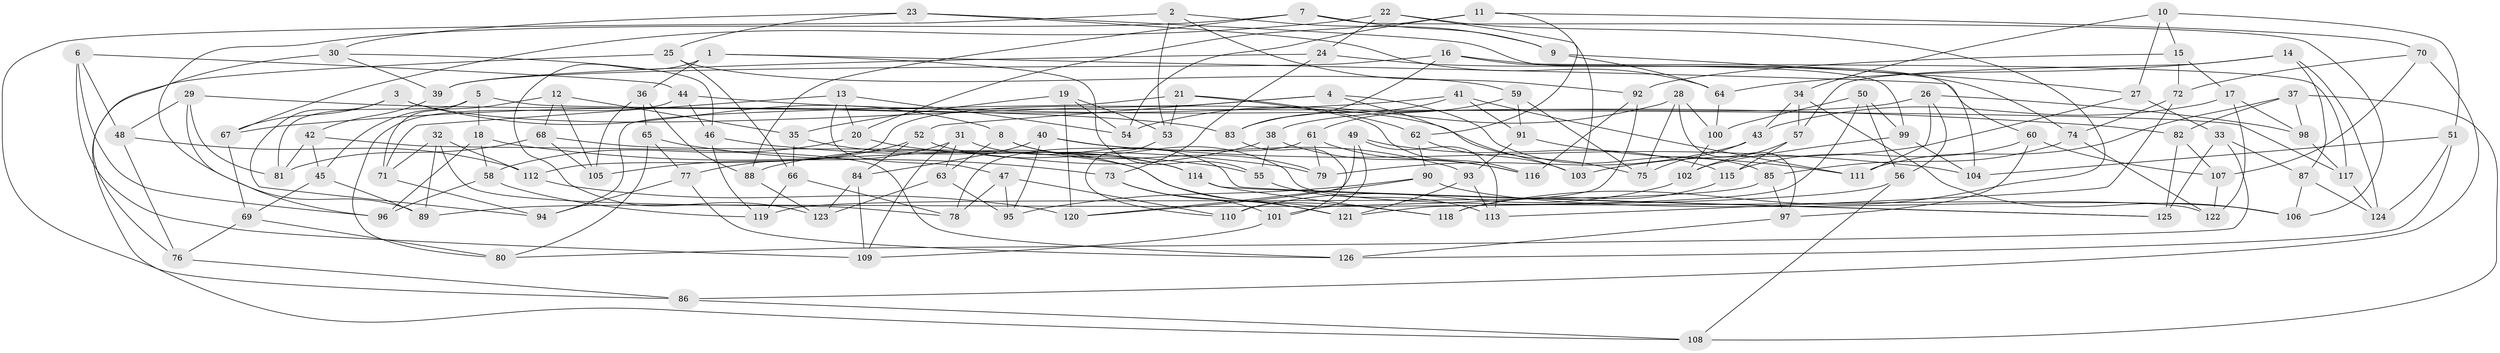 // coarse degree distribution, {5: 0.1746031746031746, 4: 0.5238095238095238, 6: 0.031746031746031744, 8: 0.07936507936507936, 3: 0.07936507936507936, 10: 0.047619047619047616, 14: 0.015873015873015872, 7: 0.015873015873015872, 2: 0.015873015873015872, 9: 0.015873015873015872}
// Generated by graph-tools (version 1.1) at 2025/02/03/04/25 22:02:39]
// undirected, 126 vertices, 252 edges
graph export_dot {
graph [start="1"]
  node [color=gray90,style=filled];
  1;
  2;
  3;
  4;
  5;
  6;
  7;
  8;
  9;
  10;
  11;
  12;
  13;
  14;
  15;
  16;
  17;
  18;
  19;
  20;
  21;
  22;
  23;
  24;
  25;
  26;
  27;
  28;
  29;
  30;
  31;
  32;
  33;
  34;
  35;
  36;
  37;
  38;
  39;
  40;
  41;
  42;
  43;
  44;
  45;
  46;
  47;
  48;
  49;
  50;
  51;
  52;
  53;
  54;
  55;
  56;
  57;
  58;
  59;
  60;
  61;
  62;
  63;
  64;
  65;
  66;
  67;
  68;
  69;
  70;
  71;
  72;
  73;
  74;
  75;
  76;
  77;
  78;
  79;
  80;
  81;
  82;
  83;
  84;
  85;
  86;
  87;
  88;
  89;
  90;
  91;
  92;
  93;
  94;
  95;
  96;
  97;
  98;
  99;
  100;
  101;
  102;
  103;
  104;
  105;
  106;
  107;
  108;
  109;
  110;
  111;
  112;
  113;
  114;
  115;
  116;
  117;
  118;
  119;
  120;
  121;
  122;
  123;
  124;
  125;
  126;
  1 -- 36;
  1 -- 55;
  1 -- 123;
  1 -- 60;
  2 -- 86;
  2 -- 9;
  2 -- 53;
  2 -- 92;
  3 -- 67;
  3 -- 75;
  3 -- 94;
  3 -- 8;
  4 -- 112;
  4 -- 52;
  4 -- 103;
  4 -- 85;
  5 -- 81;
  5 -- 117;
  5 -- 18;
  5 -- 71;
  6 -- 96;
  6 -- 48;
  6 -- 44;
  6 -- 109;
  7 -- 106;
  7 -- 89;
  7 -- 9;
  7 -- 88;
  8 -- 79;
  8 -- 122;
  8 -- 63;
  9 -- 27;
  9 -- 64;
  10 -- 34;
  10 -- 27;
  10 -- 15;
  10 -- 51;
  11 -- 62;
  11 -- 70;
  11 -- 54;
  11 -- 20;
  12 -- 35;
  12 -- 105;
  12 -- 68;
  12 -- 45;
  13 -- 71;
  13 -- 54;
  13 -- 47;
  13 -- 20;
  14 -- 64;
  14 -- 87;
  14 -- 57;
  14 -- 124;
  15 -- 72;
  15 -- 17;
  15 -- 92;
  16 -- 99;
  16 -- 83;
  16 -- 39;
  16 -- 117;
  17 -- 122;
  17 -- 98;
  17 -- 43;
  18 -- 58;
  18 -- 96;
  18 -- 55;
  19 -- 120;
  19 -- 53;
  19 -- 35;
  19 -- 54;
  20 -- 114;
  20 -- 58;
  21 -- 53;
  21 -- 94;
  21 -- 62;
  21 -- 116;
  22 -- 24;
  22 -- 103;
  22 -- 118;
  22 -- 67;
  23 -- 30;
  23 -- 104;
  23 -- 25;
  23 -- 64;
  24 -- 73;
  24 -- 74;
  24 -- 39;
  25 -- 59;
  25 -- 108;
  25 -- 66;
  26 -- 111;
  26 -- 56;
  26 -- 38;
  26 -- 98;
  27 -- 33;
  27 -- 103;
  28 -- 100;
  28 -- 54;
  28 -- 75;
  28 -- 97;
  29 -- 81;
  29 -- 96;
  29 -- 83;
  29 -- 48;
  30 -- 46;
  30 -- 39;
  30 -- 76;
  31 -- 77;
  31 -- 109;
  31 -- 63;
  31 -- 125;
  32 -- 112;
  32 -- 78;
  32 -- 89;
  32 -- 71;
  33 -- 125;
  33 -- 80;
  33 -- 87;
  34 -- 57;
  34 -- 106;
  34 -- 43;
  35 -- 66;
  35 -- 121;
  36 -- 65;
  36 -- 88;
  36 -- 105;
  37 -- 111;
  37 -- 82;
  37 -- 98;
  37 -- 108;
  38 -- 55;
  38 -- 88;
  38 -- 116;
  39 -- 42;
  40 -- 95;
  40 -- 93;
  40 -- 84;
  40 -- 104;
  41 -- 111;
  41 -- 67;
  41 -- 91;
  41 -- 83;
  42 -- 81;
  42 -- 126;
  42 -- 45;
  43 -- 79;
  43 -- 75;
  44 -- 80;
  44 -- 46;
  44 -- 82;
  45 -- 69;
  45 -- 89;
  46 -- 119;
  46 -- 79;
  47 -- 78;
  47 -- 95;
  47 -- 110;
  48 -- 76;
  48 -- 112;
  49 -- 120;
  49 -- 115;
  49 -- 110;
  49 -- 113;
  50 -- 121;
  50 -- 56;
  50 -- 100;
  50 -- 99;
  51 -- 104;
  51 -- 126;
  51 -- 124;
  52 -- 84;
  52 -- 105;
  52 -- 114;
  53 -- 110;
  55 -- 113;
  56 -- 89;
  56 -- 108;
  57 -- 102;
  57 -- 115;
  58 -- 119;
  58 -- 96;
  59 -- 61;
  59 -- 91;
  59 -- 75;
  60 -- 107;
  60 -- 115;
  60 -- 97;
  61 -- 79;
  61 -- 78;
  61 -- 116;
  62 -- 103;
  62 -- 90;
  63 -- 95;
  63 -- 123;
  64 -- 100;
  65 -- 77;
  65 -- 80;
  65 -- 73;
  66 -- 78;
  66 -- 119;
  67 -- 69;
  68 -- 81;
  68 -- 118;
  68 -- 105;
  69 -- 80;
  69 -- 76;
  70 -- 86;
  70 -- 107;
  70 -- 72;
  71 -- 94;
  72 -- 113;
  72 -- 74;
  73 -- 121;
  73 -- 101;
  74 -- 85;
  74 -- 122;
  76 -- 86;
  77 -- 126;
  77 -- 94;
  82 -- 125;
  82 -- 107;
  83 -- 101;
  84 -- 109;
  84 -- 123;
  85 -- 119;
  85 -- 97;
  86 -- 108;
  87 -- 124;
  87 -- 106;
  88 -- 123;
  90 -- 120;
  90 -- 106;
  90 -- 95;
  91 -- 93;
  91 -- 111;
  92 -- 116;
  92 -- 101;
  93 -- 113;
  93 -- 121;
  97 -- 126;
  98 -- 117;
  99 -- 102;
  99 -- 104;
  100 -- 102;
  101 -- 109;
  102 -- 110;
  107 -- 122;
  112 -- 120;
  114 -- 118;
  114 -- 125;
  115 -- 118;
  117 -- 124;
}
